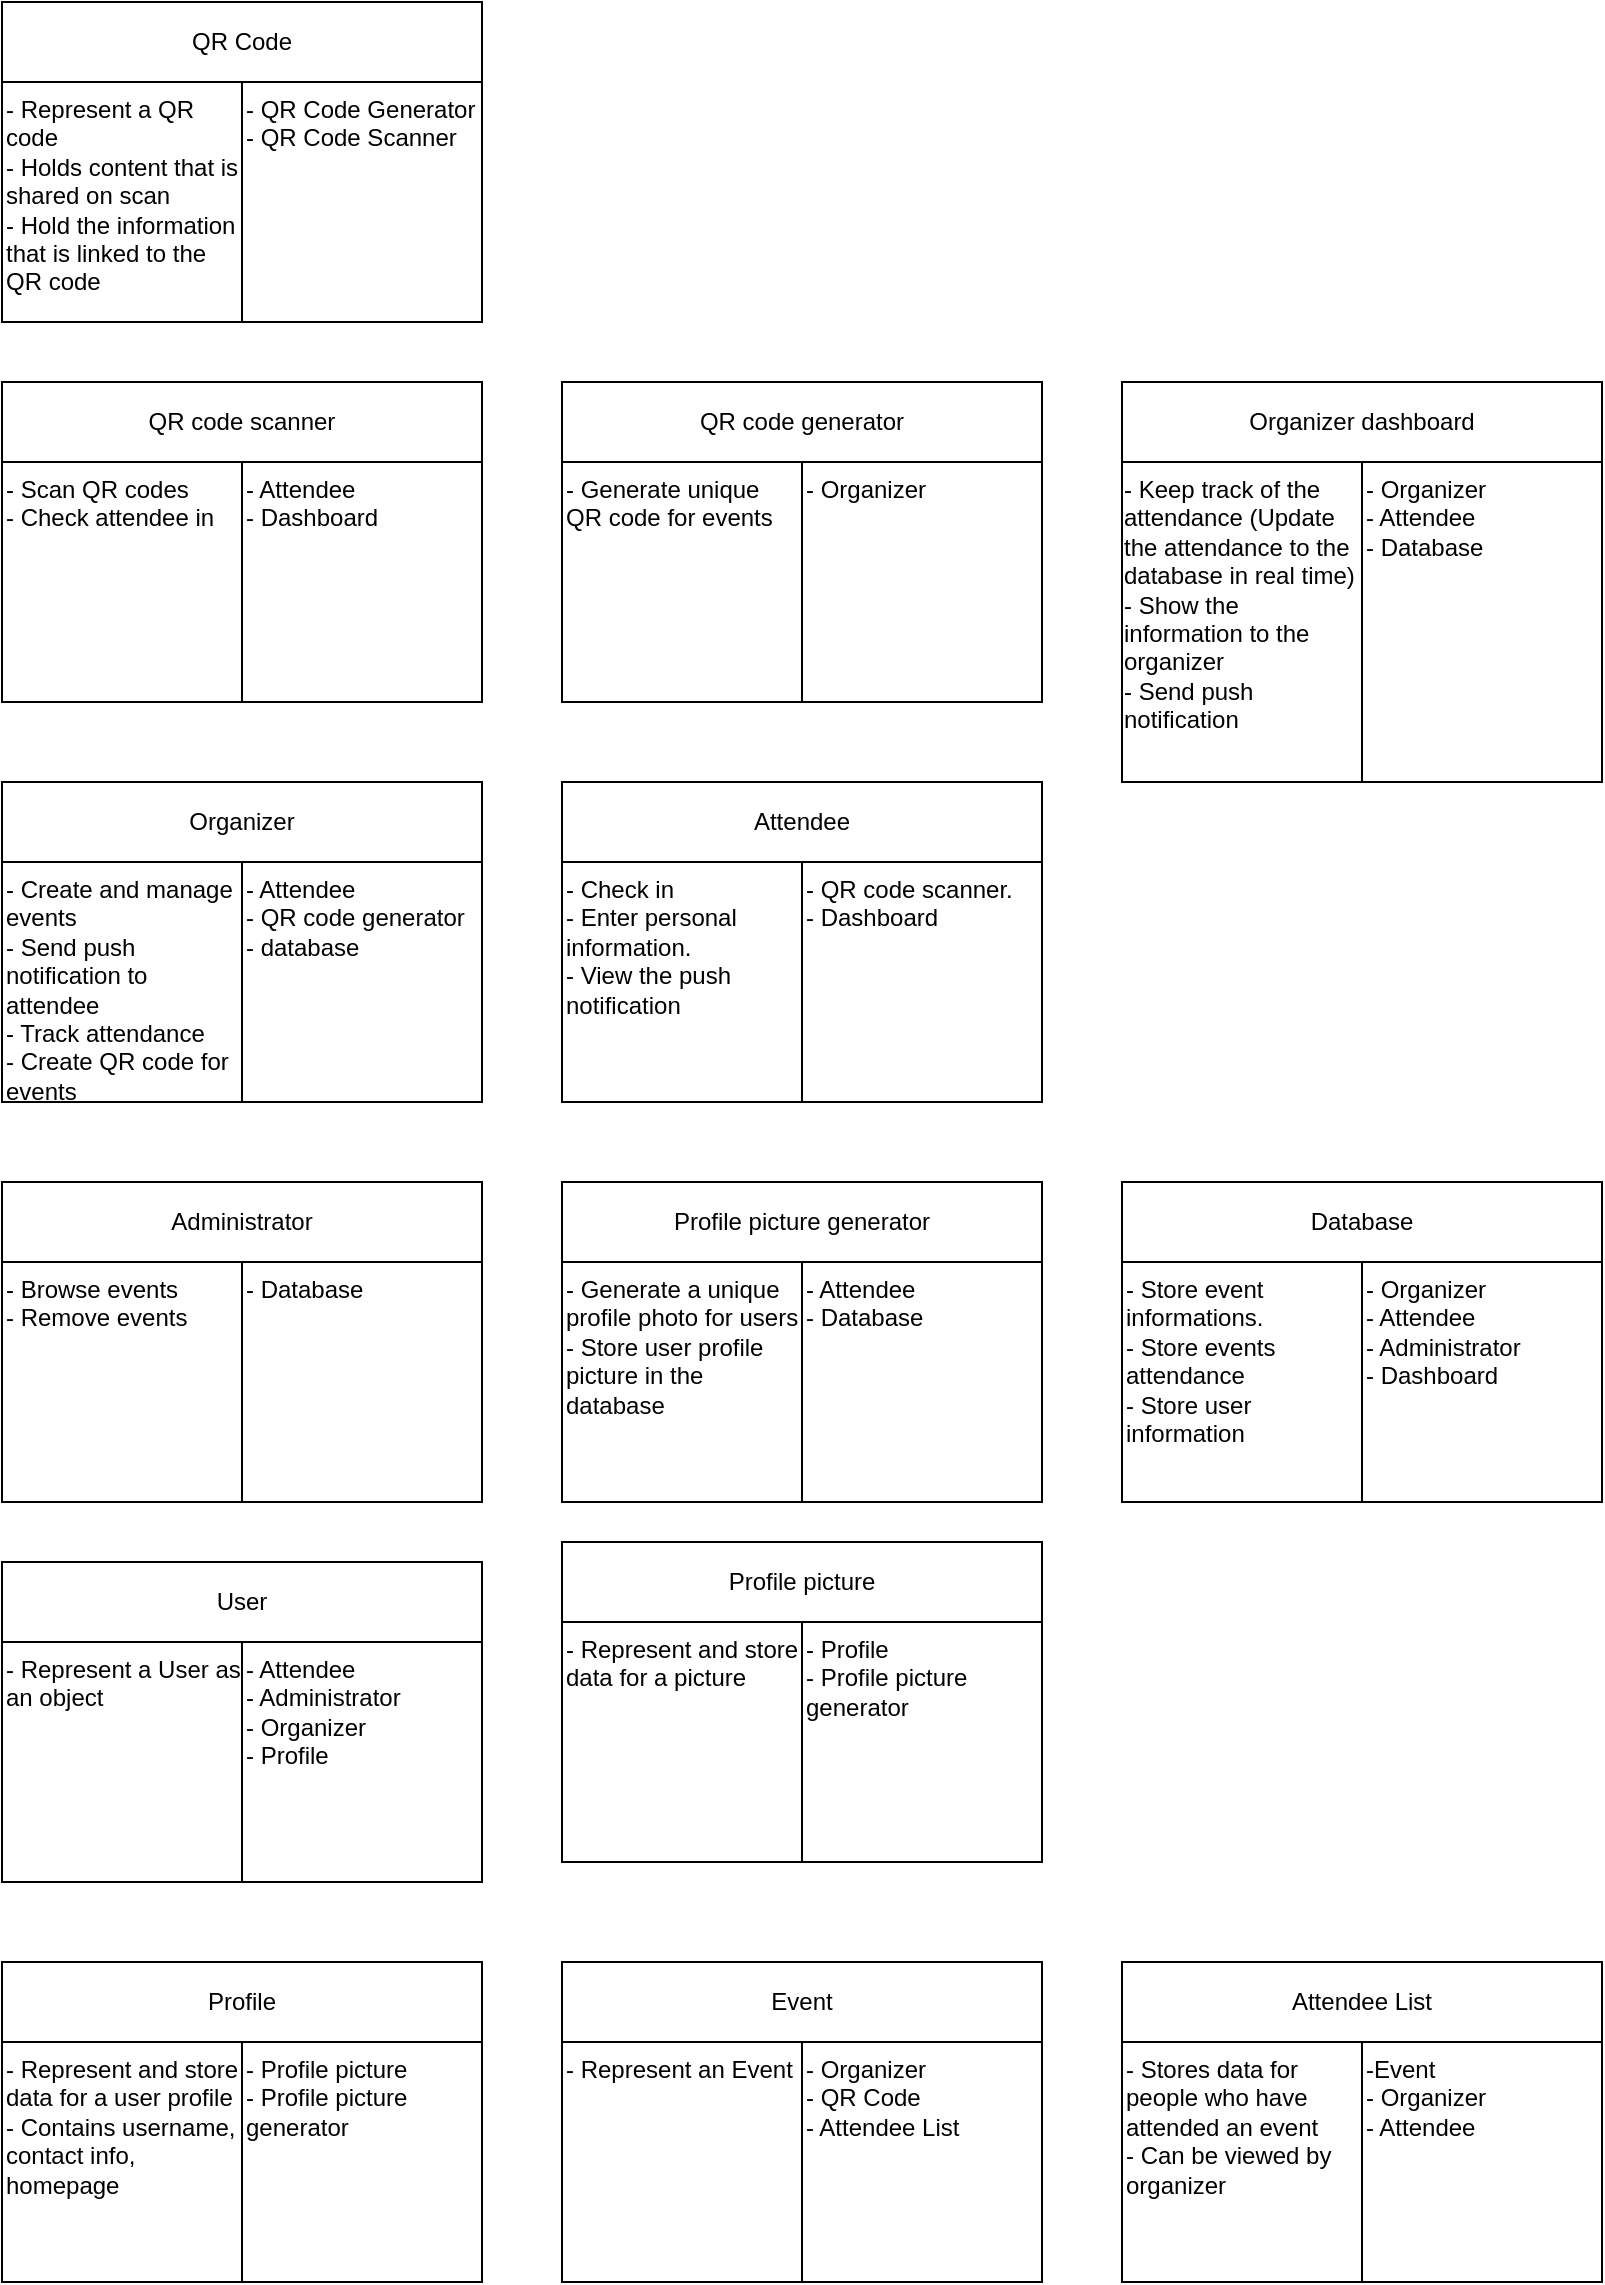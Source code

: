 <mxfile version="23.1.4" type="github">
  <diagram name="Page-1" id="isyf78NvJ2EBEAnTLSQR">
    <mxGraphModel dx="1229" dy="1616" grid="1" gridSize="10" guides="1" tooltips="1" connect="1" arrows="1" fold="1" page="1" pageScale="1" pageWidth="1100" pageHeight="850" math="0" shadow="0">
      <root>
        <mxCell id="0" />
        <mxCell id="1" parent="0" />
        <mxCell id="p0VleNT7jk7Zis_5twDi-4" value="" style="group;align=left;verticalAlign=top;" parent="1" vertex="1" connectable="0">
          <mxGeometry x="160" y="120" width="240" height="160" as="geometry" />
        </mxCell>
        <mxCell id="p0VleNT7jk7Zis_5twDi-1" value="QR code scanner" style="rounded=0;whiteSpace=wrap;html=1;" parent="p0VleNT7jk7Zis_5twDi-4" vertex="1">
          <mxGeometry width="240" height="40" as="geometry" />
        </mxCell>
        <mxCell id="p0VleNT7jk7Zis_5twDi-2" value="- Scan QR codes&lt;br&gt;- Check attendee in" style="rounded=0;whiteSpace=wrap;html=1;verticalAlign=top;align=left;" parent="p0VleNT7jk7Zis_5twDi-4" vertex="1">
          <mxGeometry y="40" width="120" height="120" as="geometry" />
        </mxCell>
        <mxCell id="p0VleNT7jk7Zis_5twDi-3" value="- Attendee&lt;br&gt;&lt;div style=&quot;&quot;&gt;- Dashboard&lt;/div&gt;" style="rounded=0;whiteSpace=wrap;html=1;verticalAlign=top;align=left;" parent="p0VleNT7jk7Zis_5twDi-4" vertex="1">
          <mxGeometry x="120" y="40" width="120" height="120" as="geometry" />
        </mxCell>
        <mxCell id="p0VleNT7jk7Zis_5twDi-5" value="" style="group;align=left;" parent="1" vertex="1" connectable="0">
          <mxGeometry x="440" y="120" width="240" height="160" as="geometry" />
        </mxCell>
        <mxCell id="p0VleNT7jk7Zis_5twDi-6" value="QR code generator" style="rounded=0;whiteSpace=wrap;html=1;" parent="p0VleNT7jk7Zis_5twDi-5" vertex="1">
          <mxGeometry width="240" height="40" as="geometry" />
        </mxCell>
        <mxCell id="p0VleNT7jk7Zis_5twDi-7" value="- Generate unique QR code for events" style="rounded=0;whiteSpace=wrap;html=1;verticalAlign=top;align=left;" parent="p0VleNT7jk7Zis_5twDi-5" vertex="1">
          <mxGeometry y="40" width="120" height="120" as="geometry" />
        </mxCell>
        <mxCell id="p0VleNT7jk7Zis_5twDi-8" value="- Organizer&amp;nbsp;" style="rounded=0;whiteSpace=wrap;html=1;align=left;verticalAlign=top;" parent="p0VleNT7jk7Zis_5twDi-5" vertex="1">
          <mxGeometry x="120" y="40" width="120" height="120" as="geometry" />
        </mxCell>
        <mxCell id="p0VleNT7jk7Zis_5twDi-9" value="" style="group" parent="1" vertex="1" connectable="0">
          <mxGeometry x="160" y="320" width="240" height="160" as="geometry" />
        </mxCell>
        <mxCell id="p0VleNT7jk7Zis_5twDi-10" value="Organizer" style="rounded=0;whiteSpace=wrap;html=1;" parent="p0VleNT7jk7Zis_5twDi-9" vertex="1">
          <mxGeometry width="240" height="40" as="geometry" />
        </mxCell>
        <mxCell id="p0VleNT7jk7Zis_5twDi-11" value="- Create and manage events&lt;br&gt;- Send push notification to attendee&lt;br&gt;- Track attendance&lt;br&gt;- Create QR code for events&amp;nbsp;" style="rounded=0;whiteSpace=wrap;html=1;align=left;verticalAlign=top;" parent="p0VleNT7jk7Zis_5twDi-9" vertex="1">
          <mxGeometry y="40" width="120" height="120" as="geometry" />
        </mxCell>
        <mxCell id="p0VleNT7jk7Zis_5twDi-12" value="- Attendee&lt;br&gt;- QR code generator&lt;br&gt;- database &amp;nbsp;&amp;nbsp;" style="rounded=0;whiteSpace=wrap;html=1;align=left;verticalAlign=top;" parent="p0VleNT7jk7Zis_5twDi-9" vertex="1">
          <mxGeometry x="120" y="40" width="120" height="120" as="geometry" />
        </mxCell>
        <mxCell id="p0VleNT7jk7Zis_5twDi-13" value="" style="group" parent="1" vertex="1" connectable="0">
          <mxGeometry x="440" y="320" width="240" height="160" as="geometry" />
        </mxCell>
        <mxCell id="p0VleNT7jk7Zis_5twDi-14" value="Attendee" style="rounded=0;whiteSpace=wrap;html=1;" parent="p0VleNT7jk7Zis_5twDi-13" vertex="1">
          <mxGeometry width="240" height="40" as="geometry" />
        </mxCell>
        <mxCell id="p0VleNT7jk7Zis_5twDi-15" value="- Check in&lt;br&gt;- Enter personal information.&lt;br&gt;- View the push notification&amp;nbsp;" style="rounded=0;whiteSpace=wrap;html=1;verticalAlign=top;align=left;" parent="p0VleNT7jk7Zis_5twDi-13" vertex="1">
          <mxGeometry y="40" width="120" height="120" as="geometry" />
        </mxCell>
        <mxCell id="p0VleNT7jk7Zis_5twDi-16" value="- QR code scanner.&lt;br&gt;- Dashboard&amp;nbsp;" style="rounded=0;whiteSpace=wrap;html=1;align=left;verticalAlign=top;" parent="p0VleNT7jk7Zis_5twDi-13" vertex="1">
          <mxGeometry x="120" y="40" width="120" height="120" as="geometry" />
        </mxCell>
        <mxCell id="p0VleNT7jk7Zis_5twDi-17" value="" style="group" parent="1" vertex="1" connectable="0">
          <mxGeometry x="160" y="520" width="240" height="160" as="geometry" />
        </mxCell>
        <mxCell id="p0VleNT7jk7Zis_5twDi-18" value="Administrator" style="rounded=0;whiteSpace=wrap;html=1;" parent="p0VleNT7jk7Zis_5twDi-17" vertex="1">
          <mxGeometry width="240" height="40" as="geometry" />
        </mxCell>
        <mxCell id="p0VleNT7jk7Zis_5twDi-19" value="&lt;div style=&quot;&quot;&gt;- Browse events&lt;/div&gt;&lt;div style=&quot;&quot;&gt;- Remove events&lt;/div&gt;" style="rounded=0;whiteSpace=wrap;html=1;verticalAlign=top;align=left;" parent="p0VleNT7jk7Zis_5twDi-17" vertex="1">
          <mxGeometry y="40" width="120" height="120" as="geometry" />
        </mxCell>
        <mxCell id="p0VleNT7jk7Zis_5twDi-20" value="- Database" style="rounded=0;whiteSpace=wrap;html=1;align=left;verticalAlign=top;" parent="p0VleNT7jk7Zis_5twDi-17" vertex="1">
          <mxGeometry x="120" y="40" width="120" height="120" as="geometry" />
        </mxCell>
        <mxCell id="p0VleNT7jk7Zis_5twDi-21" value="" style="group" parent="1" vertex="1" connectable="0">
          <mxGeometry x="440" y="520" width="240" height="160" as="geometry" />
        </mxCell>
        <mxCell id="p0VleNT7jk7Zis_5twDi-22" value="Profile picture generator" style="rounded=0;whiteSpace=wrap;html=1;" parent="p0VleNT7jk7Zis_5twDi-21" vertex="1">
          <mxGeometry width="240" height="40" as="geometry" />
        </mxCell>
        <mxCell id="p0VleNT7jk7Zis_5twDi-23" value="- Generate a unique profile photo for users&lt;br&gt;- Store user profile picture in the database&amp;nbsp;" style="rounded=0;whiteSpace=wrap;html=1;align=left;verticalAlign=top;" parent="p0VleNT7jk7Zis_5twDi-21" vertex="1">
          <mxGeometry y="40" width="120" height="120" as="geometry" />
        </mxCell>
        <mxCell id="p0VleNT7jk7Zis_5twDi-24" value="- Attendee&lt;br&gt;&lt;div style=&quot;&quot;&gt;- Database&lt;/div&gt;" style="rounded=0;whiteSpace=wrap;html=1;align=left;verticalAlign=top;" parent="p0VleNT7jk7Zis_5twDi-21" vertex="1">
          <mxGeometry x="120" y="40" width="120" height="120" as="geometry" />
        </mxCell>
        <mxCell id="p0VleNT7jk7Zis_5twDi-25" value="" style="group;align=left;verticalAlign=top;horizontal=0;" parent="1" vertex="1" connectable="0">
          <mxGeometry x="720" y="120" width="240" height="240" as="geometry" />
        </mxCell>
        <mxCell id="p0VleNT7jk7Zis_5twDi-26" value="Organizer dashboard" style="rounded=0;whiteSpace=wrap;html=1;" parent="p0VleNT7jk7Zis_5twDi-25" vertex="1">
          <mxGeometry width="240" height="40" as="geometry" />
        </mxCell>
        <mxCell id="p0VleNT7jk7Zis_5twDi-27" value="&lt;div style=&quot;text-align: left;&quot;&gt;- Keep track of the attendance (Update the attendance to the database in real time)&lt;/div&gt;&lt;div style=&quot;text-align: left;&quot;&gt;- Show the information to the organizer&lt;/div&gt;&lt;div style=&quot;text-align: left;&quot;&gt;- Send push notification&lt;/div&gt;" style="rounded=0;whiteSpace=wrap;html=1;verticalAlign=top;" parent="p0VleNT7jk7Zis_5twDi-25" vertex="1">
          <mxGeometry y="40" width="120" height="160" as="geometry" />
        </mxCell>
        <mxCell id="p0VleNT7jk7Zis_5twDi-28" value="&lt;div style=&quot;&quot;&gt;- Organizer&lt;/div&gt;- Attendee&lt;br&gt;- Database&amp;nbsp;" style="rounded=0;whiteSpace=wrap;html=1;align=left;horizontal=1;verticalAlign=top;" parent="p0VleNT7jk7Zis_5twDi-25" vertex="1">
          <mxGeometry x="120" y="40" width="120" height="160" as="geometry" />
        </mxCell>
        <mxCell id="b8OZTbFHbv40sIYhW2uN-1" value="" style="group" parent="1" vertex="1" connectable="0">
          <mxGeometry x="720" y="520" width="240" height="160" as="geometry" />
        </mxCell>
        <mxCell id="b8OZTbFHbv40sIYhW2uN-2" value="Database" style="rounded=0;whiteSpace=wrap;html=1;" parent="b8OZTbFHbv40sIYhW2uN-1" vertex="1">
          <mxGeometry width="240" height="40" as="geometry" />
        </mxCell>
        <mxCell id="b8OZTbFHbv40sIYhW2uN-3" value="- Store event informations.&lt;br&gt;- Store events attendance&lt;br&gt;- Store user information&amp;nbsp;" style="rounded=0;whiteSpace=wrap;html=1;verticalAlign=top;align=left;" parent="b8OZTbFHbv40sIYhW2uN-1" vertex="1">
          <mxGeometry y="40" width="120" height="120" as="geometry" />
        </mxCell>
        <mxCell id="b8OZTbFHbv40sIYhW2uN-4" value="- Organizer&lt;br&gt;- Attendee&lt;br&gt;- Administrator&lt;br&gt;- Dashboard &amp;nbsp;" style="rounded=0;whiteSpace=wrap;html=1;align=left;verticalAlign=top;" parent="b8OZTbFHbv40sIYhW2uN-1" vertex="1">
          <mxGeometry x="120" y="40" width="120" height="120" as="geometry" />
        </mxCell>
        <mxCell id="ndnspTAVWhX3wWvvUTWw-5" value="" style="group;align=left;verticalAlign=top;" parent="1" vertex="1" connectable="0">
          <mxGeometry x="160" y="-70" width="240" height="160" as="geometry" />
        </mxCell>
        <mxCell id="ndnspTAVWhX3wWvvUTWw-6" value="QR Code" style="rounded=0;whiteSpace=wrap;html=1;" parent="ndnspTAVWhX3wWvvUTWw-5" vertex="1">
          <mxGeometry width="240" height="40" as="geometry" />
        </mxCell>
        <mxCell id="ndnspTAVWhX3wWvvUTWw-7" value="- Represent a QR code&lt;br&gt;- Holds content that is shared on scan&lt;br&gt;- Hold the information that is linked to the QR code&amp;nbsp;" style="rounded=0;whiteSpace=wrap;html=1;verticalAlign=top;align=left;" parent="ndnspTAVWhX3wWvvUTWw-5" vertex="1">
          <mxGeometry y="40" width="120" height="120" as="geometry" />
        </mxCell>
        <mxCell id="ndnspTAVWhX3wWvvUTWw-8" value="- QR Code Generator&lt;br&gt;- QR Code Scanner&lt;br&gt;" style="rounded=0;whiteSpace=wrap;html=1;verticalAlign=top;align=left;" parent="ndnspTAVWhX3wWvvUTWw-5" vertex="1">
          <mxGeometry x="120" y="40" width="120" height="120" as="geometry" />
        </mxCell>
        <mxCell id="yUvjpF-pLKF-yOkhtuPk-1" value="" style="group" parent="1" vertex="1" connectable="0">
          <mxGeometry x="160" y="710" width="240" height="160" as="geometry" />
        </mxCell>
        <mxCell id="yUvjpF-pLKF-yOkhtuPk-2" value="User" style="rounded=0;whiteSpace=wrap;html=1;" parent="yUvjpF-pLKF-yOkhtuPk-1" vertex="1">
          <mxGeometry width="240" height="40" as="geometry" />
        </mxCell>
        <mxCell id="yUvjpF-pLKF-yOkhtuPk-3" value="- Represent a User as an object" style="rounded=0;whiteSpace=wrap;html=1;align=left;verticalAlign=top;" parent="yUvjpF-pLKF-yOkhtuPk-1" vertex="1">
          <mxGeometry y="40" width="120" height="120" as="geometry" />
        </mxCell>
        <mxCell id="yUvjpF-pLKF-yOkhtuPk-4" value="- Attendee&lt;br&gt;- Administrator&lt;br&gt;- Organizer&lt;br&gt;- Profile" style="rounded=0;whiteSpace=wrap;html=1;align=left;verticalAlign=top;" parent="yUvjpF-pLKF-yOkhtuPk-1" vertex="1">
          <mxGeometry x="120" y="40" width="120" height="120" as="geometry" />
        </mxCell>
        <mxCell id="yUvjpF-pLKF-yOkhtuPk-5" value="" style="group" parent="1" vertex="1" connectable="0">
          <mxGeometry x="160" y="910" width="240" height="160" as="geometry" />
        </mxCell>
        <mxCell id="yUvjpF-pLKF-yOkhtuPk-6" value="Profile" style="rounded=0;whiteSpace=wrap;html=1;" parent="yUvjpF-pLKF-yOkhtuPk-5" vertex="1">
          <mxGeometry width="240" height="40" as="geometry" />
        </mxCell>
        <mxCell id="yUvjpF-pLKF-yOkhtuPk-7" value="- Represent and store data for a user profile&lt;br&gt;- Contains username, contact info, homepage" style="rounded=0;whiteSpace=wrap;html=1;align=left;verticalAlign=top;" parent="yUvjpF-pLKF-yOkhtuPk-5" vertex="1">
          <mxGeometry y="40" width="120" height="120" as="geometry" />
        </mxCell>
        <mxCell id="yUvjpF-pLKF-yOkhtuPk-8" value="- Profile picture&lt;br&gt;- Profile picture generator" style="rounded=0;whiteSpace=wrap;html=1;align=left;verticalAlign=top;" parent="yUvjpF-pLKF-yOkhtuPk-5" vertex="1">
          <mxGeometry x="120" y="40" width="120" height="120" as="geometry" />
        </mxCell>
        <mxCell id="yUvjpF-pLKF-yOkhtuPk-9" value="" style="group" parent="1" vertex="1" connectable="0">
          <mxGeometry x="440" y="700" width="240" height="160" as="geometry" />
        </mxCell>
        <mxCell id="yUvjpF-pLKF-yOkhtuPk-10" value="Profile picture" style="rounded=0;whiteSpace=wrap;html=1;" parent="yUvjpF-pLKF-yOkhtuPk-9" vertex="1">
          <mxGeometry width="240" height="40" as="geometry" />
        </mxCell>
        <mxCell id="yUvjpF-pLKF-yOkhtuPk-11" value="- Represent and store data for a picture" style="rounded=0;whiteSpace=wrap;html=1;align=left;verticalAlign=top;" parent="yUvjpF-pLKF-yOkhtuPk-9" vertex="1">
          <mxGeometry y="40" width="120" height="120" as="geometry" />
        </mxCell>
        <mxCell id="yUvjpF-pLKF-yOkhtuPk-12" value="- Profile&lt;br&gt;- Profile picture generator" style="rounded=0;whiteSpace=wrap;html=1;align=left;verticalAlign=top;" parent="yUvjpF-pLKF-yOkhtuPk-9" vertex="1">
          <mxGeometry x="120" y="40" width="120" height="120" as="geometry" />
        </mxCell>
        <mxCell id="yUvjpF-pLKF-yOkhtuPk-18" value="" style="group" parent="1" vertex="1" connectable="0">
          <mxGeometry x="720" y="910" width="240" height="160" as="geometry" />
        </mxCell>
        <mxCell id="yUvjpF-pLKF-yOkhtuPk-19" value="Attendee List" style="rounded=0;whiteSpace=wrap;html=1;" parent="yUvjpF-pLKF-yOkhtuPk-18" vertex="1">
          <mxGeometry width="240" height="40" as="geometry" />
        </mxCell>
        <mxCell id="yUvjpF-pLKF-yOkhtuPk-20" value="- Stores data for people who have attended an event&lt;br&gt;- Can be viewed by organizer" style="rounded=0;whiteSpace=wrap;html=1;align=left;verticalAlign=top;" parent="yUvjpF-pLKF-yOkhtuPk-18" vertex="1">
          <mxGeometry y="40" width="120" height="120" as="geometry" />
        </mxCell>
        <mxCell id="yUvjpF-pLKF-yOkhtuPk-21" value="-Event&lt;br&gt;- Organizer&lt;br&gt;- Attendee" style="rounded=0;whiteSpace=wrap;html=1;align=left;verticalAlign=top;" parent="yUvjpF-pLKF-yOkhtuPk-18" vertex="1">
          <mxGeometry x="120" y="40" width="120" height="120" as="geometry" />
        </mxCell>
        <mxCell id="yUvjpF-pLKF-yOkhtuPk-22" value="" style="group" parent="1" vertex="1" connectable="0">
          <mxGeometry x="440" y="910" width="240" height="160" as="geometry" />
        </mxCell>
        <mxCell id="yUvjpF-pLKF-yOkhtuPk-23" value="Event" style="rounded=0;whiteSpace=wrap;html=1;" parent="yUvjpF-pLKF-yOkhtuPk-22" vertex="1">
          <mxGeometry width="240" height="40" as="geometry" />
        </mxCell>
        <mxCell id="yUvjpF-pLKF-yOkhtuPk-24" value="- Represent an Event&lt;br&gt;" style="rounded=0;whiteSpace=wrap;html=1;align=left;verticalAlign=top;" parent="yUvjpF-pLKF-yOkhtuPk-22" vertex="1">
          <mxGeometry y="40" width="120" height="120" as="geometry" />
        </mxCell>
        <mxCell id="yUvjpF-pLKF-yOkhtuPk-25" value="- Organizer&lt;br&gt;- QR Code&lt;br&gt;- Attendee List" style="rounded=0;whiteSpace=wrap;html=1;align=left;verticalAlign=top;" parent="yUvjpF-pLKF-yOkhtuPk-22" vertex="1">
          <mxGeometry x="120" y="40" width="120" height="120" as="geometry" />
        </mxCell>
      </root>
    </mxGraphModel>
  </diagram>
</mxfile>
